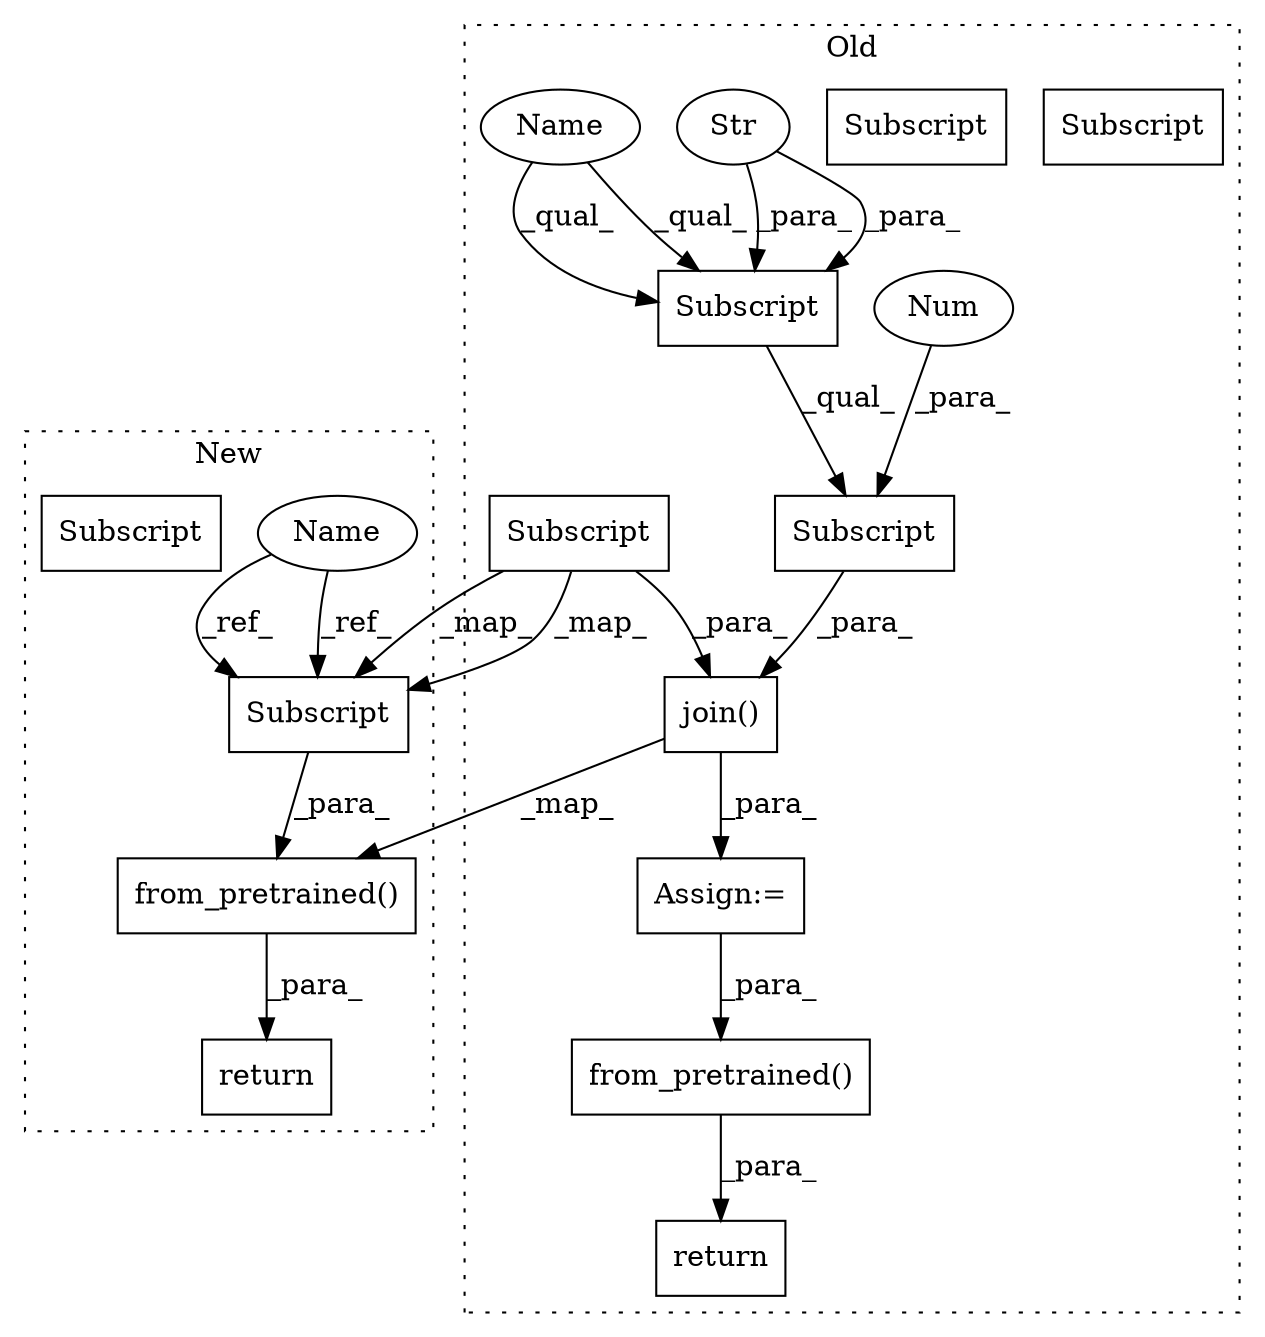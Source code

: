 digraph G {
subgraph cluster0 {
1 [label="join()" a="75" s="4080,4146" l="13,1" shape="box"];
4 [label="Subscript" a="63" s="4093,0" l="23,0" shape="box"];
6 [label="from_pretrained()" a="75" s="4164,4203" l="30,1" shape="box"];
7 [label="Subscript" a="63" s="4118,0" l="28,0" shape="box"];
8 [label="Num" a="76" s="4144" l="1" shape="ellipse"];
9 [label="Subscript" a="63" s="4118,0" l="25,0" shape="box"];
10 [label="Str" a="66" s="4126" l="16" shape="ellipse"];
11 [label="Assign:=" a="68" s="4077" l="3" shape="box"];
12 [label="return" a="93" s="4157" l="7" shape="box"];
15 [label="Subscript" a="63" s="4093,0" l="23,0" shape="box"];
16 [label="Name" a="87" s="4118" l="7" shape="ellipse"];
17 [label="Subscript" a="63" s="4118,0" l="25,0" shape="box"];
label = "Old";
style="dotted";
}
subgraph cluster1 {
2 [label="from_pretrained()" a="75" s="4016,4069" l="30,1" shape="box"];
3 [label="Name" a="87" s="3918" l="7" shape="ellipse"];
5 [label="Subscript" a="63" s="4046,0" l="23,0" shape="box"];
13 [label="return" a="93" s="4009" l="7" shape="box"];
14 [label="Subscript" a="63" s="4046,0" l="23,0" shape="box"];
label = "New";
style="dotted";
}
1 -> 11 [label="_para_"];
1 -> 2 [label="_map_"];
2 -> 13 [label="_para_"];
3 -> 14 [label="_ref_"];
3 -> 14 [label="_ref_"];
6 -> 12 [label="_para_"];
7 -> 1 [label="_para_"];
8 -> 7 [label="_para_"];
10 -> 17 [label="_para_"];
10 -> 17 [label="_para_"];
11 -> 6 [label="_para_"];
14 -> 2 [label="_para_"];
15 -> 1 [label="_para_"];
15 -> 14 [label="_map_"];
15 -> 14 [label="_map_"];
16 -> 17 [label="_qual_"];
16 -> 17 [label="_qual_"];
17 -> 7 [label="_qual_"];
}